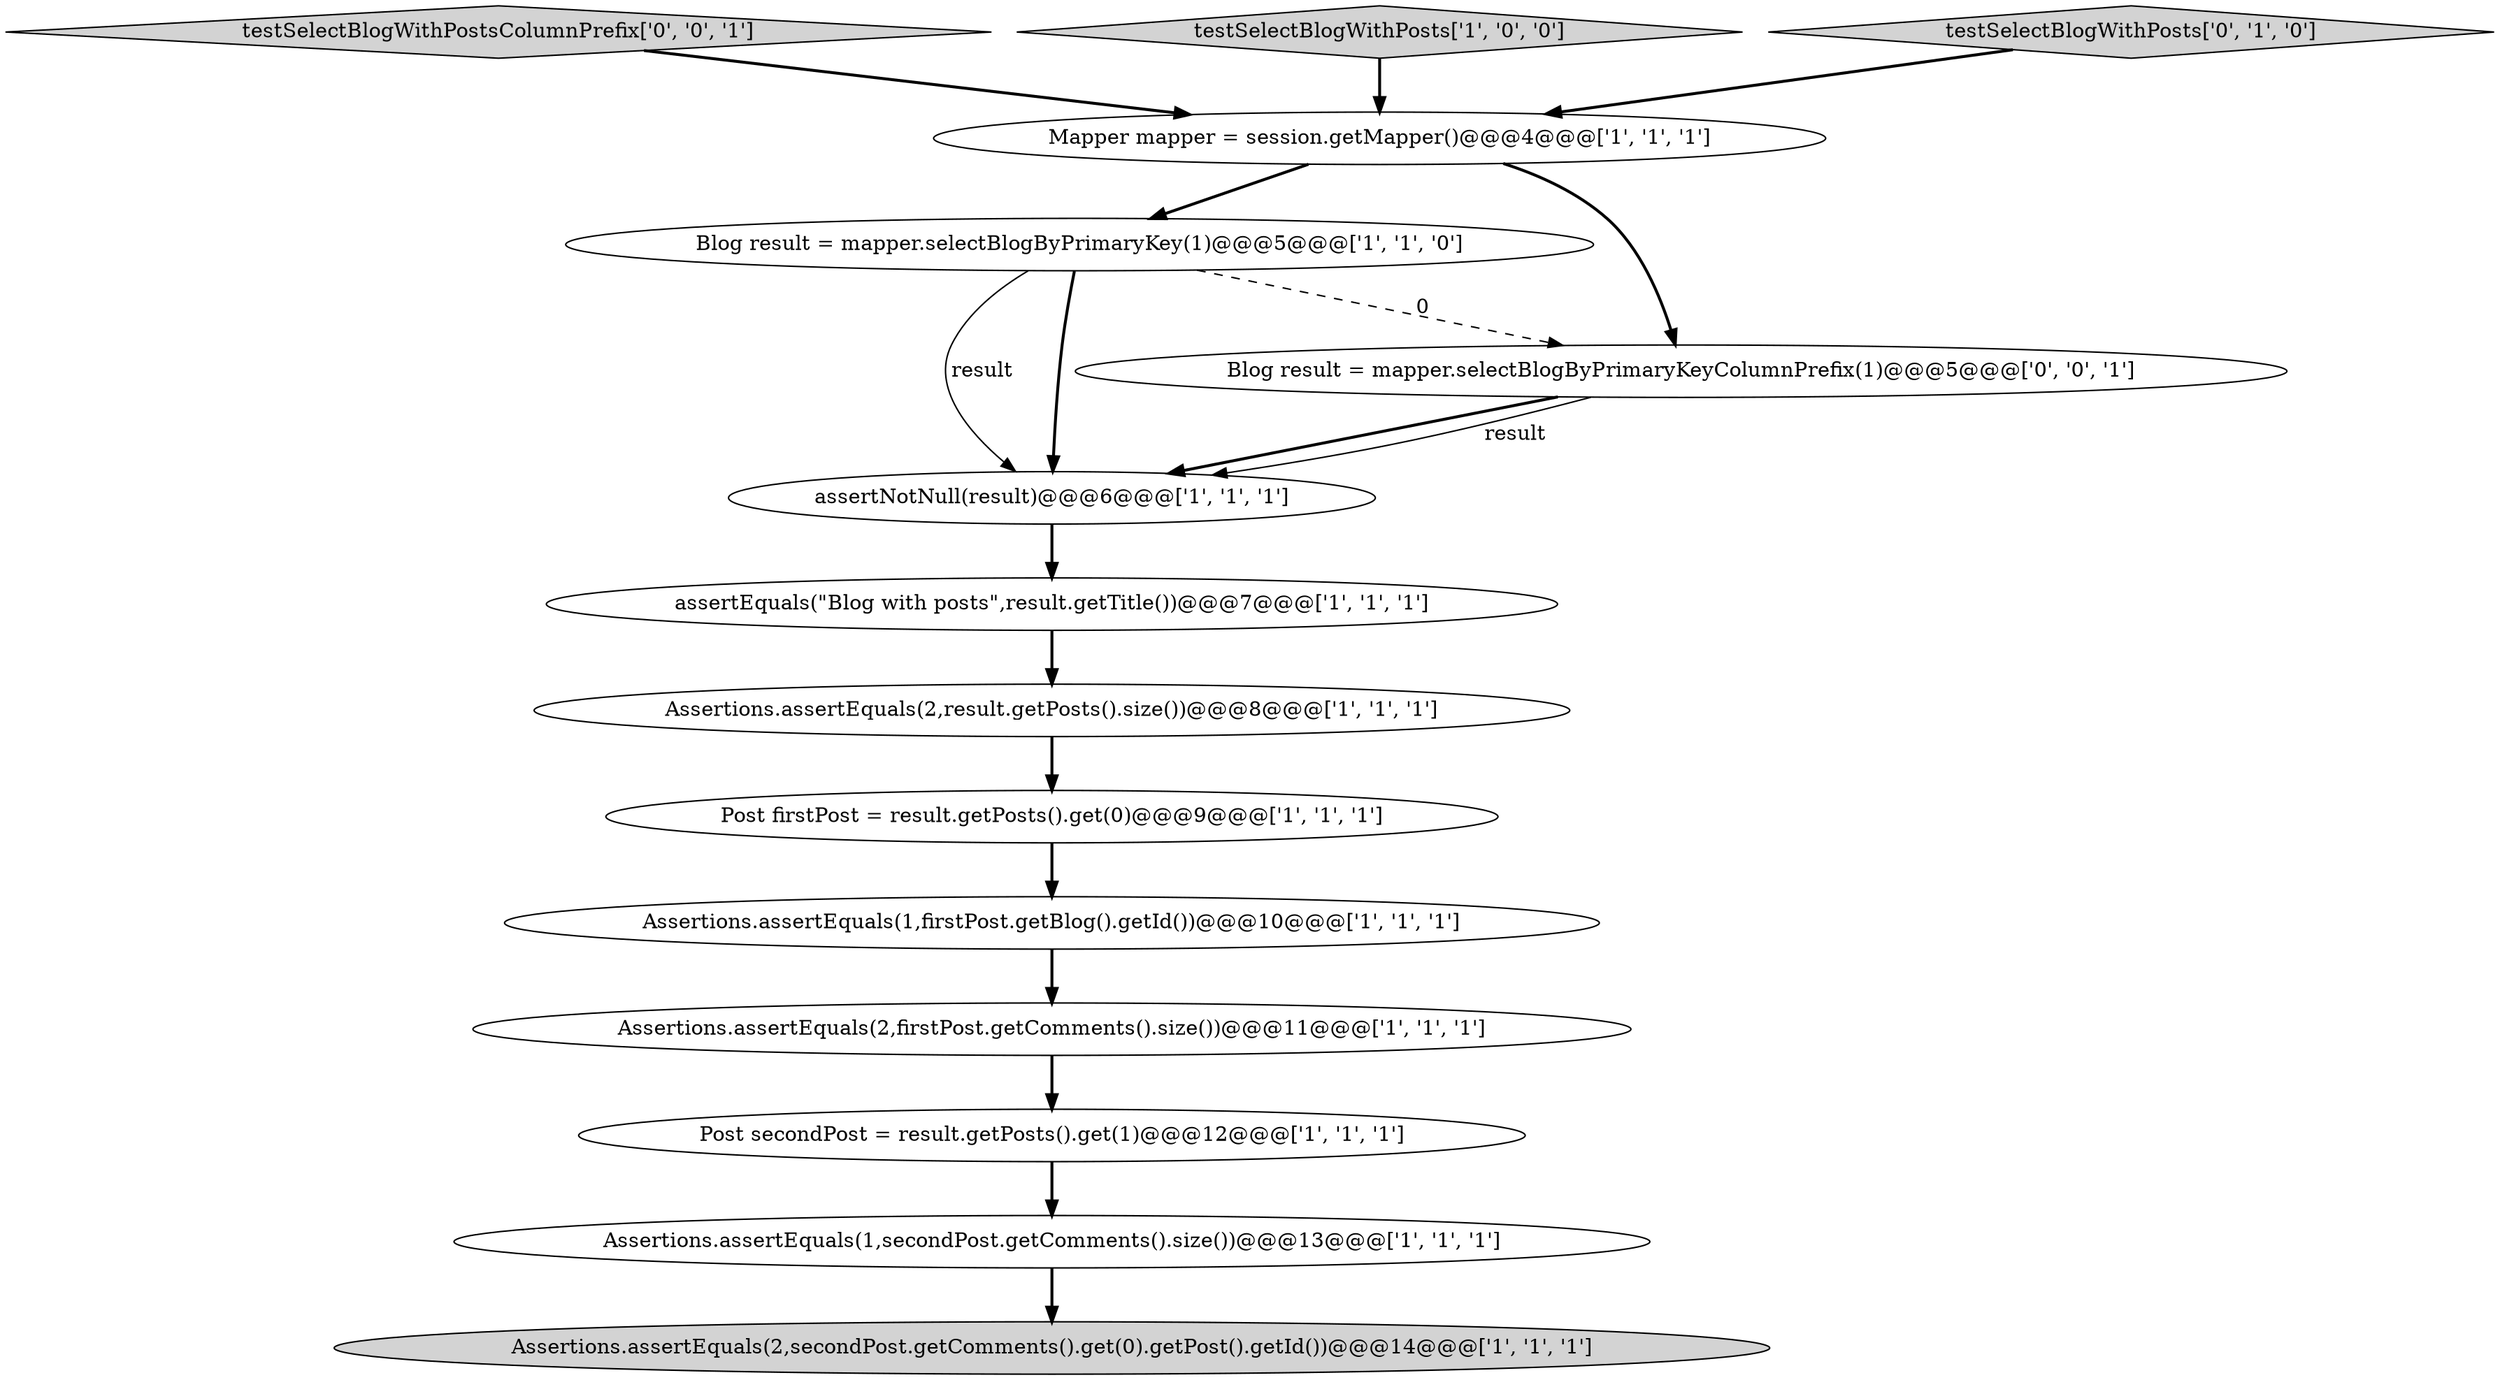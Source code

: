 digraph {
9 [style = filled, label = "assertEquals(\"Blog with posts\",result.getTitle())@@@7@@@['1', '1', '1']", fillcolor = white, shape = ellipse image = "AAA0AAABBB1BBB"];
8 [style = filled, label = "Blog result = mapper.selectBlogByPrimaryKey(1)@@@5@@@['1', '1', '0']", fillcolor = white, shape = ellipse image = "AAA0AAABBB1BBB"];
2 [style = filled, label = "Post secondPost = result.getPosts().get(1)@@@12@@@['1', '1', '1']", fillcolor = white, shape = ellipse image = "AAA0AAABBB1BBB"];
14 [style = filled, label = "Blog result = mapper.selectBlogByPrimaryKeyColumnPrefix(1)@@@5@@@['0', '0', '1']", fillcolor = white, shape = ellipse image = "AAA0AAABBB3BBB"];
4 [style = filled, label = "assertNotNull(result)@@@6@@@['1', '1', '1']", fillcolor = white, shape = ellipse image = "AAA0AAABBB1BBB"];
5 [style = filled, label = "Assertions.assertEquals(2,result.getPosts().size())@@@8@@@['1', '1', '1']", fillcolor = white, shape = ellipse image = "AAA0AAABBB1BBB"];
10 [style = filled, label = "Post firstPost = result.getPosts().get(0)@@@9@@@['1', '1', '1']", fillcolor = white, shape = ellipse image = "AAA0AAABBB1BBB"];
0 [style = filled, label = "Assertions.assertEquals(1,firstPost.getBlog().getId())@@@10@@@['1', '1', '1']", fillcolor = white, shape = ellipse image = "AAA0AAABBB1BBB"];
13 [style = filled, label = "testSelectBlogWithPostsColumnPrefix['0', '0', '1']", fillcolor = lightgray, shape = diamond image = "AAA0AAABBB3BBB"];
3 [style = filled, label = "testSelectBlogWithPosts['1', '0', '0']", fillcolor = lightgray, shape = diamond image = "AAA0AAABBB1BBB"];
1 [style = filled, label = "Assertions.assertEquals(1,secondPost.getComments().size())@@@13@@@['1', '1', '1']", fillcolor = white, shape = ellipse image = "AAA0AAABBB1BBB"];
11 [style = filled, label = "Assertions.assertEquals(2,secondPost.getComments().get(0).getPost().getId())@@@14@@@['1', '1', '1']", fillcolor = lightgray, shape = ellipse image = "AAA0AAABBB1BBB"];
6 [style = filled, label = "Mapper mapper = session.getMapper()@@@4@@@['1', '1', '1']", fillcolor = white, shape = ellipse image = "AAA0AAABBB1BBB"];
12 [style = filled, label = "testSelectBlogWithPosts['0', '1', '0']", fillcolor = lightgray, shape = diamond image = "AAA0AAABBB2BBB"];
7 [style = filled, label = "Assertions.assertEquals(2,firstPost.getComments().size())@@@11@@@['1', '1', '1']", fillcolor = white, shape = ellipse image = "AAA0AAABBB1BBB"];
9->5 [style = bold, label=""];
6->14 [style = bold, label=""];
4->9 [style = bold, label=""];
5->10 [style = bold, label=""];
3->6 [style = bold, label=""];
8->4 [style = solid, label="result"];
14->4 [style = bold, label=""];
8->4 [style = bold, label=""];
13->6 [style = bold, label=""];
8->14 [style = dashed, label="0"];
14->4 [style = solid, label="result"];
12->6 [style = bold, label=""];
7->2 [style = bold, label=""];
2->1 [style = bold, label=""];
10->0 [style = bold, label=""];
6->8 [style = bold, label=""];
1->11 [style = bold, label=""];
0->7 [style = bold, label=""];
}
